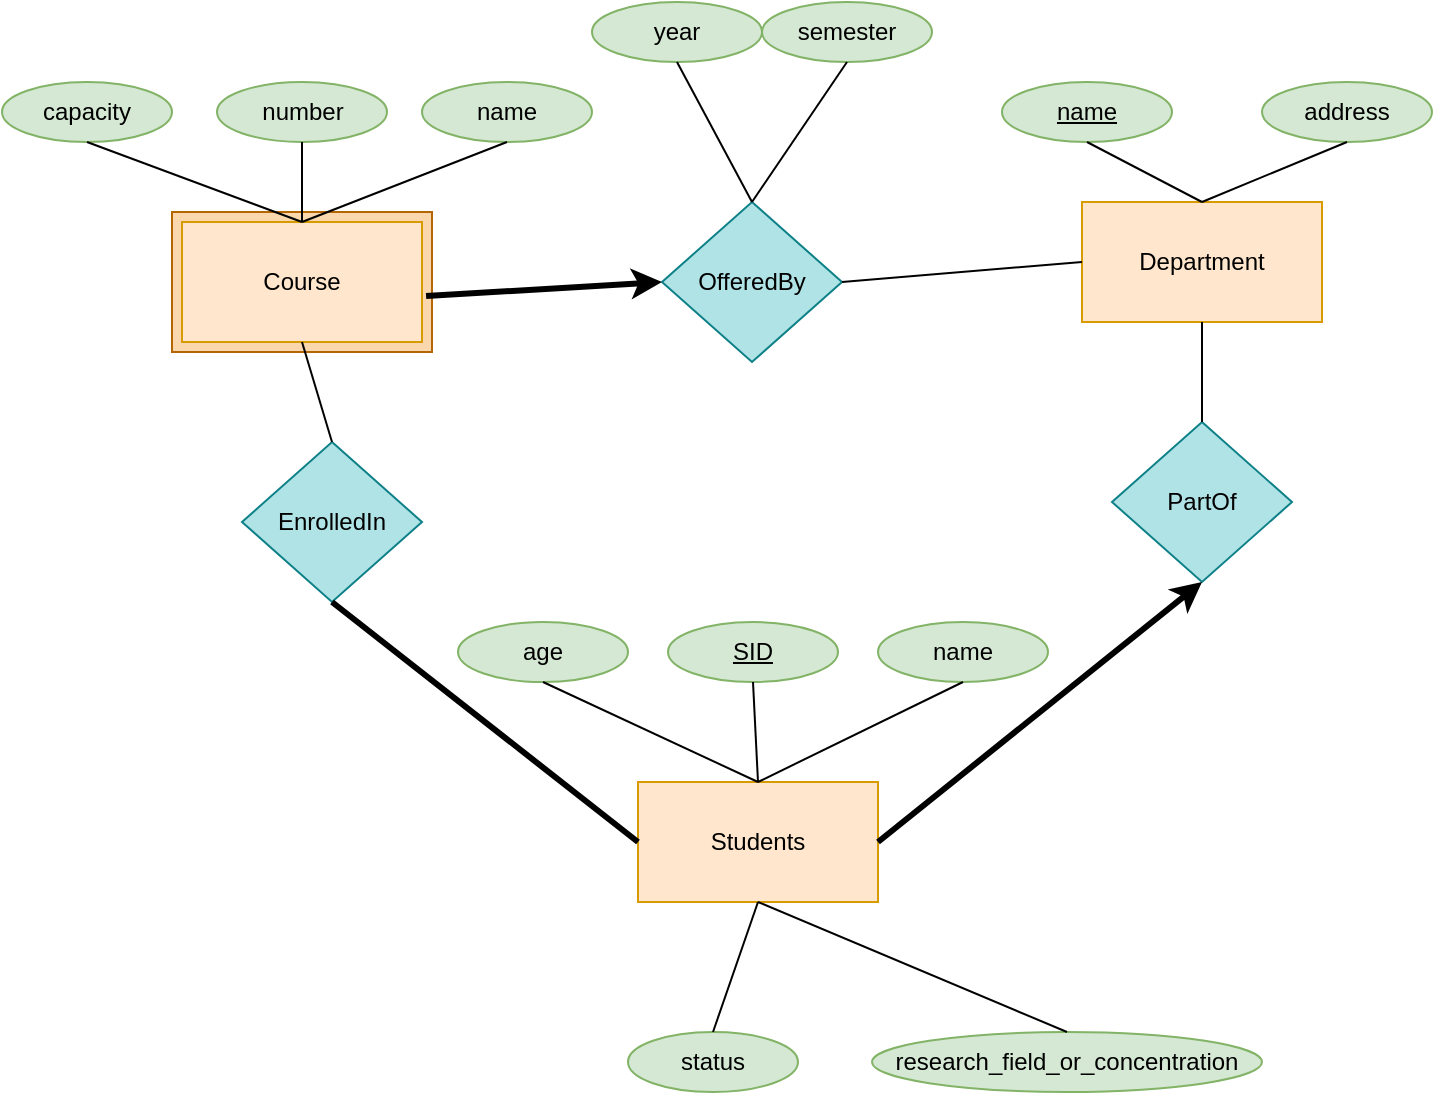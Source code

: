 <mxfile version="17.1.3" type="github">
  <diagram id="FoPGebU01gfu1zgN4VEG" name="Page-1">
    <mxGraphModel dx="1422" dy="762" grid="1" gridSize="10" guides="1" tooltips="1" connect="1" arrows="1" fold="1" page="1" pageScale="1" pageWidth="850" pageHeight="1100" math="0" shadow="0">
      <root>
        <mxCell id="0" />
        <mxCell id="1" parent="0" />
        <mxCell id="H0yZhZxrJYGHTd17WGsc-33" value="" style="rounded=0;whiteSpace=wrap;html=1;fillColor=#fad7ac;strokeColor=#b46504;" vertex="1" parent="1">
          <mxGeometry x="135" y="125" width="130" height="70" as="geometry" />
        </mxCell>
        <mxCell id="H0yZhZxrJYGHTd17WGsc-6" value="Course" style="rounded=0;whiteSpace=wrap;html=1;fillColor=#ffe6cc;strokeColor=#d79b00;" vertex="1" parent="1">
          <mxGeometry x="140" y="130" width="120" height="60" as="geometry" />
        </mxCell>
        <mxCell id="WsXwZK5vGELwPiEr5Gf0-1" value="Students" style="rounded=0;whiteSpace=wrap;html=1;fillColor=#ffe6cc;strokeColor=#d79b00;" parent="1" vertex="1">
          <mxGeometry x="368" y="410" width="120" height="60" as="geometry" />
        </mxCell>
        <mxCell id="WsXwZK5vGELwPiEr5Gf0-2" value="&lt;u&gt;SID&lt;/u&gt;" style="ellipse;whiteSpace=wrap;html=1;fillColor=#d5e8d4;strokeColor=#82b366;" parent="1" vertex="1">
          <mxGeometry x="383" y="330" width="85" height="30" as="geometry" />
        </mxCell>
        <mxCell id="WsXwZK5vGELwPiEr5Gf0-3" value="name" style="ellipse;whiteSpace=wrap;html=1;fillColor=#d5e8d4;strokeColor=#82b366;" parent="1" vertex="1">
          <mxGeometry x="488" y="330" width="85" height="30" as="geometry" />
        </mxCell>
        <mxCell id="WsXwZK5vGELwPiEr5Gf0-4" value="age" style="ellipse;whiteSpace=wrap;html=1;fillColor=#d5e8d4;strokeColor=#82b366;" parent="1" vertex="1">
          <mxGeometry x="278" y="330" width="85" height="30" as="geometry" />
        </mxCell>
        <mxCell id="WsXwZK5vGELwPiEr5Gf0-5" value="" style="endArrow=none;html=1;rounded=0;exitX=0.5;exitY=0;exitDx=0;exitDy=0;entryX=0.5;entryY=1;entryDx=0;entryDy=0;" parent="1" source="WsXwZK5vGELwPiEr5Gf0-1" target="WsXwZK5vGELwPiEr5Gf0-2" edge="1">
          <mxGeometry width="50" height="50" relative="1" as="geometry">
            <mxPoint x="438" y="640" as="sourcePoint" />
            <mxPoint x="488" y="590" as="targetPoint" />
          </mxGeometry>
        </mxCell>
        <mxCell id="WsXwZK5vGELwPiEr5Gf0-6" value="" style="endArrow=none;html=1;rounded=0;exitX=0.5;exitY=0;exitDx=0;exitDy=0;entryX=0.5;entryY=1;entryDx=0;entryDy=0;" parent="1" source="WsXwZK5vGELwPiEr5Gf0-1" target="WsXwZK5vGELwPiEr5Gf0-3" edge="1">
          <mxGeometry width="50" height="50" relative="1" as="geometry">
            <mxPoint x="438" y="420" as="sourcePoint" />
            <mxPoint x="435.5" y="370" as="targetPoint" />
          </mxGeometry>
        </mxCell>
        <mxCell id="WsXwZK5vGELwPiEr5Gf0-7" value="" style="endArrow=none;html=1;rounded=0;exitX=0.5;exitY=0;exitDx=0;exitDy=0;entryX=0.5;entryY=1;entryDx=0;entryDy=0;" parent="1" source="WsXwZK5vGELwPiEr5Gf0-1" target="WsXwZK5vGELwPiEr5Gf0-4" edge="1">
          <mxGeometry width="50" height="50" relative="1" as="geometry">
            <mxPoint x="448" y="430" as="sourcePoint" />
            <mxPoint x="445.5" y="380" as="targetPoint" />
          </mxGeometry>
        </mxCell>
        <mxCell id="H0yZhZxrJYGHTd17WGsc-1" value="Department" style="rounded=0;whiteSpace=wrap;html=1;fillColor=#ffe6cc;strokeColor=#d79b00;" vertex="1" parent="1">
          <mxGeometry x="590" y="120" width="120" height="60" as="geometry" />
        </mxCell>
        <mxCell id="H0yZhZxrJYGHTd17WGsc-2" value="&lt;u&gt;name&lt;/u&gt;" style="ellipse;whiteSpace=wrap;html=1;fillColor=#d5e8d4;strokeColor=#82b366;" vertex="1" parent="1">
          <mxGeometry x="550" y="60" width="85" height="30" as="geometry" />
        </mxCell>
        <mxCell id="H0yZhZxrJYGHTd17WGsc-3" value="address" style="ellipse;whiteSpace=wrap;html=1;fillColor=#d5e8d4;strokeColor=#82b366;" vertex="1" parent="1">
          <mxGeometry x="680" y="60" width="85" height="30" as="geometry" />
        </mxCell>
        <mxCell id="H0yZhZxrJYGHTd17WGsc-4" value="" style="endArrow=none;html=1;rounded=0;exitX=0.5;exitY=0;exitDx=0;exitDy=0;entryX=0.5;entryY=1;entryDx=0;entryDy=0;" edge="1" parent="1" source="H0yZhZxrJYGHTd17WGsc-1" target="H0yZhZxrJYGHTd17WGsc-2">
          <mxGeometry width="50" height="50" relative="1" as="geometry">
            <mxPoint x="400" y="110" as="sourcePoint" />
            <mxPoint x="450" y="60" as="targetPoint" />
          </mxGeometry>
        </mxCell>
        <mxCell id="H0yZhZxrJYGHTd17WGsc-5" value="" style="endArrow=none;html=1;rounded=0;entryX=0.5;entryY=1;entryDx=0;entryDy=0;exitX=0.5;exitY=0;exitDx=0;exitDy=0;" edge="1" parent="1" source="H0yZhZxrJYGHTd17WGsc-1" target="H0yZhZxrJYGHTd17WGsc-3">
          <mxGeometry width="50" height="50" relative="1" as="geometry">
            <mxPoint x="660" y="130" as="sourcePoint" />
            <mxPoint x="602.5" y="100" as="targetPoint" />
          </mxGeometry>
        </mxCell>
        <mxCell id="H0yZhZxrJYGHTd17WGsc-7" value="number" style="ellipse;whiteSpace=wrap;html=1;fillColor=#d5e8d4;strokeColor=#82b366;" vertex="1" parent="1">
          <mxGeometry x="157.5" y="60" width="85" height="30" as="geometry" />
        </mxCell>
        <mxCell id="H0yZhZxrJYGHTd17WGsc-8" value="name&lt;span style=&quot;color: rgba(0 , 0 , 0 , 0) ; font-family: monospace ; font-size: 0px&quot;&gt;%3CmxGraphModel%3E%3Croot%3E%3CmxCell%20id%3D%220%22%2F%3E%3CmxCell%20id%3D%221%22%20parent%3D%220%22%2F%3E%3CmxCell%20id%3D%222%22%20value%3D%22address%22%20style%3D%22ellipse%3BwhiteSpace%3Dwrap%3Bhtml%3D1%3BfillColor%3D%23d5e8d4%3BstrokeColor%3D%2382b366%3B%22%20vertex%3D%221%22%20parent%3D%221%22%3E%3CmxGeometry%20x%3D%22680%22%20y%3D%22370%22%20width%3D%2285%22%20height%3D%2230%22%20as%3D%22geometry%22%2F%3E%3C%2FmxCell%3E%3C%2Froot%3E%3C%2FmxGraphModel%3E&lt;/span&gt;" style="ellipse;whiteSpace=wrap;html=1;fillColor=#d5e8d4;strokeColor=#82b366;" vertex="1" parent="1">
          <mxGeometry x="260" y="60" width="85" height="30" as="geometry" />
        </mxCell>
        <mxCell id="H0yZhZxrJYGHTd17WGsc-9" value="capacity" style="ellipse;whiteSpace=wrap;html=1;fillColor=#d5e8d4;strokeColor=#82b366;" vertex="1" parent="1">
          <mxGeometry x="50" y="60" width="85" height="30" as="geometry" />
        </mxCell>
        <mxCell id="H0yZhZxrJYGHTd17WGsc-10" value="" style="endArrow=none;html=1;rounded=0;exitX=0.5;exitY=0;exitDx=0;exitDy=0;entryX=0.5;entryY=1;entryDx=0;entryDy=0;" edge="1" parent="1" source="H0yZhZxrJYGHTd17WGsc-6" target="H0yZhZxrJYGHTd17WGsc-9">
          <mxGeometry width="50" height="50" relative="1" as="geometry">
            <mxPoint x="438" y="420" as="sourcePoint" />
            <mxPoint x="330.5" y="370" as="targetPoint" />
          </mxGeometry>
        </mxCell>
        <mxCell id="H0yZhZxrJYGHTd17WGsc-11" value="" style="endArrow=none;html=1;rounded=0;entryX=0.5;entryY=1;entryDx=0;entryDy=0;" edge="1" parent="1" target="H0yZhZxrJYGHTd17WGsc-7">
          <mxGeometry width="50" height="50" relative="1" as="geometry">
            <mxPoint x="200" y="130" as="sourcePoint" />
            <mxPoint x="102.5" y="100" as="targetPoint" />
          </mxGeometry>
        </mxCell>
        <mxCell id="H0yZhZxrJYGHTd17WGsc-12" value="" style="endArrow=none;html=1;rounded=0;entryX=0.5;entryY=1;entryDx=0;entryDy=0;" edge="1" parent="1" target="H0yZhZxrJYGHTd17WGsc-8">
          <mxGeometry width="50" height="50" relative="1" as="geometry">
            <mxPoint x="200" y="130" as="sourcePoint" />
            <mxPoint x="112.5" y="110" as="targetPoint" />
          </mxGeometry>
        </mxCell>
        <mxCell id="H0yZhZxrJYGHTd17WGsc-13" value="EnrolledIn" style="rhombus;whiteSpace=wrap;html=1;fillColor=#b0e3e6;strokeColor=#0e8088;" vertex="1" parent="1">
          <mxGeometry x="170" y="240" width="90" height="80" as="geometry" />
        </mxCell>
        <mxCell id="H0yZhZxrJYGHTd17WGsc-14" value="PartOf" style="rhombus;whiteSpace=wrap;html=1;fillColor=#b0e3e6;strokeColor=#0e8088;" vertex="1" parent="1">
          <mxGeometry x="605" y="230" width="90" height="80" as="geometry" />
        </mxCell>
        <mxCell id="H0yZhZxrJYGHTd17WGsc-15" value="OfferedBy" style="rhombus;whiteSpace=wrap;html=1;fillColor=#b0e3e6;strokeColor=#0e8088;" vertex="1" parent="1">
          <mxGeometry x="380" y="120" width="90" height="80" as="geometry" />
        </mxCell>
        <mxCell id="H0yZhZxrJYGHTd17WGsc-16" value="year" style="ellipse;whiteSpace=wrap;html=1;fillColor=#d5e8d4;strokeColor=#82b366;" vertex="1" parent="1">
          <mxGeometry x="345" y="20" width="85" height="30" as="geometry" />
        </mxCell>
        <mxCell id="H0yZhZxrJYGHTd17WGsc-17" value="semester" style="ellipse;whiteSpace=wrap;html=1;fillColor=#d5e8d4;strokeColor=#82b366;" vertex="1" parent="1">
          <mxGeometry x="430" y="20" width="85" height="30" as="geometry" />
        </mxCell>
        <mxCell id="H0yZhZxrJYGHTd17WGsc-18" value="" style="endArrow=none;html=1;rounded=0;exitX=0.5;exitY=0;exitDx=0;exitDy=0;entryX=0.5;entryY=1;entryDx=0;entryDy=0;" edge="1" parent="1" source="H0yZhZxrJYGHTd17WGsc-15" target="H0yZhZxrJYGHTd17WGsc-16">
          <mxGeometry width="50" height="50" relative="1" as="geometry">
            <mxPoint x="400" y="420" as="sourcePoint" />
            <mxPoint x="450" y="370" as="targetPoint" />
          </mxGeometry>
        </mxCell>
        <mxCell id="H0yZhZxrJYGHTd17WGsc-20" value="" style="endArrow=none;html=1;rounded=0;exitX=0.5;exitY=0;exitDx=0;exitDy=0;entryX=0.5;entryY=1;entryDx=0;entryDy=0;" edge="1" parent="1" source="H0yZhZxrJYGHTd17WGsc-15" target="H0yZhZxrJYGHTd17WGsc-17">
          <mxGeometry width="50" height="50" relative="1" as="geometry">
            <mxPoint x="435" y="130" as="sourcePoint" />
            <mxPoint x="397.5" y="60" as="targetPoint" />
          </mxGeometry>
        </mxCell>
        <mxCell id="H0yZhZxrJYGHTd17WGsc-21" value="" style="endArrow=classic;html=1;rounded=0;exitX=1.017;exitY=0.617;exitDx=0;exitDy=0;exitPerimeter=0;entryX=0;entryY=0.5;entryDx=0;entryDy=0;strokeColor=default;strokeWidth=3;" edge="1" parent="1" source="H0yZhZxrJYGHTd17WGsc-6" target="H0yZhZxrJYGHTd17WGsc-15">
          <mxGeometry width="50" height="50" relative="1" as="geometry">
            <mxPoint x="400" y="420" as="sourcePoint" />
            <mxPoint x="450" y="370" as="targetPoint" />
          </mxGeometry>
        </mxCell>
        <mxCell id="H0yZhZxrJYGHTd17WGsc-22" value="" style="endArrow=none;html=1;rounded=0;strokeColor=default;strokeWidth=1;exitX=1;exitY=0.5;exitDx=0;exitDy=0;entryX=0;entryY=0.5;entryDx=0;entryDy=0;" edge="1" parent="1" source="H0yZhZxrJYGHTd17WGsc-15" target="H0yZhZxrJYGHTd17WGsc-1">
          <mxGeometry width="50" height="50" relative="1" as="geometry">
            <mxPoint x="400" y="420" as="sourcePoint" />
            <mxPoint x="450" y="370" as="targetPoint" />
          </mxGeometry>
        </mxCell>
        <mxCell id="H0yZhZxrJYGHTd17WGsc-23" value="" style="endArrow=none;html=1;rounded=0;strokeColor=default;strokeWidth=3;exitX=0;exitY=0.5;exitDx=0;exitDy=0;entryX=0.5;entryY=1;entryDx=0;entryDy=0;" edge="1" parent="1" source="WsXwZK5vGELwPiEr5Gf0-1" target="H0yZhZxrJYGHTd17WGsc-13">
          <mxGeometry width="50" height="50" relative="1" as="geometry">
            <mxPoint x="400" y="420" as="sourcePoint" />
            <mxPoint x="450" y="370" as="targetPoint" />
          </mxGeometry>
        </mxCell>
        <mxCell id="H0yZhZxrJYGHTd17WGsc-24" value="" style="endArrow=none;html=1;rounded=0;strokeColor=default;strokeWidth=1;exitX=0.5;exitY=1;exitDx=0;exitDy=0;entryX=0.5;entryY=0;entryDx=0;entryDy=0;" edge="1" parent="1" source="H0yZhZxrJYGHTd17WGsc-6" target="H0yZhZxrJYGHTd17WGsc-13">
          <mxGeometry width="50" height="50" relative="1" as="geometry">
            <mxPoint x="378" y="450" as="sourcePoint" />
            <mxPoint x="225" y="330" as="targetPoint" />
          </mxGeometry>
        </mxCell>
        <mxCell id="H0yZhZxrJYGHTd17WGsc-25" value="" style="endArrow=classic;html=1;rounded=0;exitX=1;exitY=0.5;exitDx=0;exitDy=0;entryX=0.5;entryY=1;entryDx=0;entryDy=0;strokeColor=default;strokeWidth=3;" edge="1" parent="1" source="WsXwZK5vGELwPiEr5Gf0-1" target="H0yZhZxrJYGHTd17WGsc-14">
          <mxGeometry width="50" height="50" relative="1" as="geometry">
            <mxPoint x="272.04" y="177.02" as="sourcePoint" />
            <mxPoint x="390" y="170" as="targetPoint" />
          </mxGeometry>
        </mxCell>
        <mxCell id="H0yZhZxrJYGHTd17WGsc-26" value="" style="endArrow=none;html=1;rounded=0;strokeColor=default;strokeWidth=1;exitX=0.5;exitY=0;exitDx=0;exitDy=0;entryX=0.5;entryY=1;entryDx=0;entryDy=0;" edge="1" parent="1" source="H0yZhZxrJYGHTd17WGsc-14" target="H0yZhZxrJYGHTd17WGsc-1">
          <mxGeometry width="50" height="50" relative="1" as="geometry">
            <mxPoint x="480" y="170" as="sourcePoint" />
            <mxPoint x="600" y="160" as="targetPoint" />
          </mxGeometry>
        </mxCell>
        <mxCell id="H0yZhZxrJYGHTd17WGsc-27" value="status" style="ellipse;whiteSpace=wrap;html=1;fillColor=#d5e8d4;strokeColor=#82b366;" vertex="1" parent="1">
          <mxGeometry x="363" y="535" width="85" height="30" as="geometry" />
        </mxCell>
        <mxCell id="H0yZhZxrJYGHTd17WGsc-28" value="research_field_or_concentration" style="ellipse;whiteSpace=wrap;html=1;fillColor=#d5e8d4;strokeColor=#82b366;" vertex="1" parent="1">
          <mxGeometry x="485" y="535" width="195" height="30" as="geometry" />
        </mxCell>
        <mxCell id="H0yZhZxrJYGHTd17WGsc-31" value="" style="endArrow=none;html=1;rounded=0;strokeColor=default;strokeWidth=1;exitX=0.5;exitY=1;exitDx=0;exitDy=0;entryX=0.5;entryY=0;entryDx=0;entryDy=0;" edge="1" parent="1" source="WsXwZK5vGELwPiEr5Gf0-1" target="H0yZhZxrJYGHTd17WGsc-27">
          <mxGeometry width="50" height="50" relative="1" as="geometry">
            <mxPoint x="400" y="420" as="sourcePoint" />
            <mxPoint x="450" y="370" as="targetPoint" />
          </mxGeometry>
        </mxCell>
        <mxCell id="H0yZhZxrJYGHTd17WGsc-32" value="" style="endArrow=none;html=1;rounded=0;strokeColor=default;strokeWidth=1;exitX=0.5;exitY=1;exitDx=0;exitDy=0;entryX=0.5;entryY=0;entryDx=0;entryDy=0;jumpSize=1;" edge="1" parent="1" source="WsXwZK5vGELwPiEr5Gf0-1" target="H0yZhZxrJYGHTd17WGsc-28">
          <mxGeometry width="50" height="50" relative="1" as="geometry">
            <mxPoint x="438" y="480" as="sourcePoint" />
            <mxPoint x="415.5" y="545" as="targetPoint" />
          </mxGeometry>
        </mxCell>
      </root>
    </mxGraphModel>
  </diagram>
</mxfile>
